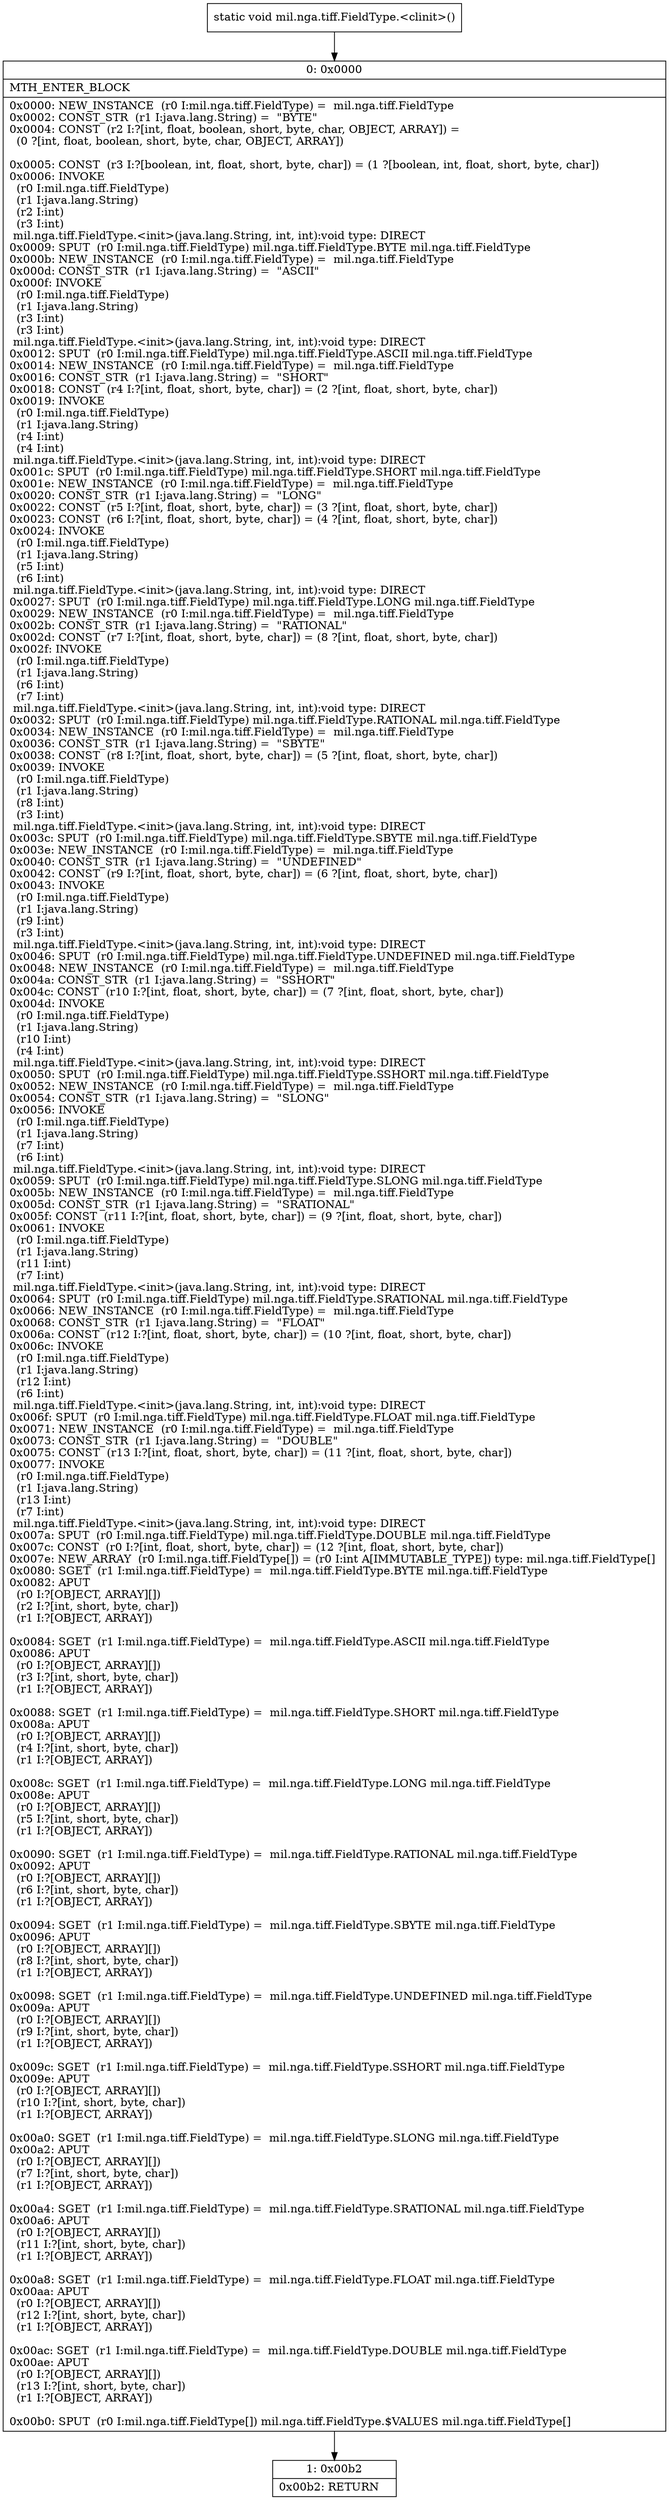 digraph "CFG formil.nga.tiff.FieldType.\<clinit\>()V" {
Node_0 [shape=record,label="{0\:\ 0x0000|MTH_ENTER_BLOCK\l|0x0000: NEW_INSTANCE  (r0 I:mil.nga.tiff.FieldType) =  mil.nga.tiff.FieldType \l0x0002: CONST_STR  (r1 I:java.lang.String) =  \"BYTE\" \l0x0004: CONST  (r2 I:?[int, float, boolean, short, byte, char, OBJECT, ARRAY]) = \l  (0 ?[int, float, boolean, short, byte, char, OBJECT, ARRAY])\l \l0x0005: CONST  (r3 I:?[boolean, int, float, short, byte, char]) = (1 ?[boolean, int, float, short, byte, char]) \l0x0006: INVOKE  \l  (r0 I:mil.nga.tiff.FieldType)\l  (r1 I:java.lang.String)\l  (r2 I:int)\l  (r3 I:int)\l mil.nga.tiff.FieldType.\<init\>(java.lang.String, int, int):void type: DIRECT \l0x0009: SPUT  (r0 I:mil.nga.tiff.FieldType) mil.nga.tiff.FieldType.BYTE mil.nga.tiff.FieldType \l0x000b: NEW_INSTANCE  (r0 I:mil.nga.tiff.FieldType) =  mil.nga.tiff.FieldType \l0x000d: CONST_STR  (r1 I:java.lang.String) =  \"ASCII\" \l0x000f: INVOKE  \l  (r0 I:mil.nga.tiff.FieldType)\l  (r1 I:java.lang.String)\l  (r3 I:int)\l  (r3 I:int)\l mil.nga.tiff.FieldType.\<init\>(java.lang.String, int, int):void type: DIRECT \l0x0012: SPUT  (r0 I:mil.nga.tiff.FieldType) mil.nga.tiff.FieldType.ASCII mil.nga.tiff.FieldType \l0x0014: NEW_INSTANCE  (r0 I:mil.nga.tiff.FieldType) =  mil.nga.tiff.FieldType \l0x0016: CONST_STR  (r1 I:java.lang.String) =  \"SHORT\" \l0x0018: CONST  (r4 I:?[int, float, short, byte, char]) = (2 ?[int, float, short, byte, char]) \l0x0019: INVOKE  \l  (r0 I:mil.nga.tiff.FieldType)\l  (r1 I:java.lang.String)\l  (r4 I:int)\l  (r4 I:int)\l mil.nga.tiff.FieldType.\<init\>(java.lang.String, int, int):void type: DIRECT \l0x001c: SPUT  (r0 I:mil.nga.tiff.FieldType) mil.nga.tiff.FieldType.SHORT mil.nga.tiff.FieldType \l0x001e: NEW_INSTANCE  (r0 I:mil.nga.tiff.FieldType) =  mil.nga.tiff.FieldType \l0x0020: CONST_STR  (r1 I:java.lang.String) =  \"LONG\" \l0x0022: CONST  (r5 I:?[int, float, short, byte, char]) = (3 ?[int, float, short, byte, char]) \l0x0023: CONST  (r6 I:?[int, float, short, byte, char]) = (4 ?[int, float, short, byte, char]) \l0x0024: INVOKE  \l  (r0 I:mil.nga.tiff.FieldType)\l  (r1 I:java.lang.String)\l  (r5 I:int)\l  (r6 I:int)\l mil.nga.tiff.FieldType.\<init\>(java.lang.String, int, int):void type: DIRECT \l0x0027: SPUT  (r0 I:mil.nga.tiff.FieldType) mil.nga.tiff.FieldType.LONG mil.nga.tiff.FieldType \l0x0029: NEW_INSTANCE  (r0 I:mil.nga.tiff.FieldType) =  mil.nga.tiff.FieldType \l0x002b: CONST_STR  (r1 I:java.lang.String) =  \"RATIONAL\" \l0x002d: CONST  (r7 I:?[int, float, short, byte, char]) = (8 ?[int, float, short, byte, char]) \l0x002f: INVOKE  \l  (r0 I:mil.nga.tiff.FieldType)\l  (r1 I:java.lang.String)\l  (r6 I:int)\l  (r7 I:int)\l mil.nga.tiff.FieldType.\<init\>(java.lang.String, int, int):void type: DIRECT \l0x0032: SPUT  (r0 I:mil.nga.tiff.FieldType) mil.nga.tiff.FieldType.RATIONAL mil.nga.tiff.FieldType \l0x0034: NEW_INSTANCE  (r0 I:mil.nga.tiff.FieldType) =  mil.nga.tiff.FieldType \l0x0036: CONST_STR  (r1 I:java.lang.String) =  \"SBYTE\" \l0x0038: CONST  (r8 I:?[int, float, short, byte, char]) = (5 ?[int, float, short, byte, char]) \l0x0039: INVOKE  \l  (r0 I:mil.nga.tiff.FieldType)\l  (r1 I:java.lang.String)\l  (r8 I:int)\l  (r3 I:int)\l mil.nga.tiff.FieldType.\<init\>(java.lang.String, int, int):void type: DIRECT \l0x003c: SPUT  (r0 I:mil.nga.tiff.FieldType) mil.nga.tiff.FieldType.SBYTE mil.nga.tiff.FieldType \l0x003e: NEW_INSTANCE  (r0 I:mil.nga.tiff.FieldType) =  mil.nga.tiff.FieldType \l0x0040: CONST_STR  (r1 I:java.lang.String) =  \"UNDEFINED\" \l0x0042: CONST  (r9 I:?[int, float, short, byte, char]) = (6 ?[int, float, short, byte, char]) \l0x0043: INVOKE  \l  (r0 I:mil.nga.tiff.FieldType)\l  (r1 I:java.lang.String)\l  (r9 I:int)\l  (r3 I:int)\l mil.nga.tiff.FieldType.\<init\>(java.lang.String, int, int):void type: DIRECT \l0x0046: SPUT  (r0 I:mil.nga.tiff.FieldType) mil.nga.tiff.FieldType.UNDEFINED mil.nga.tiff.FieldType \l0x0048: NEW_INSTANCE  (r0 I:mil.nga.tiff.FieldType) =  mil.nga.tiff.FieldType \l0x004a: CONST_STR  (r1 I:java.lang.String) =  \"SSHORT\" \l0x004c: CONST  (r10 I:?[int, float, short, byte, char]) = (7 ?[int, float, short, byte, char]) \l0x004d: INVOKE  \l  (r0 I:mil.nga.tiff.FieldType)\l  (r1 I:java.lang.String)\l  (r10 I:int)\l  (r4 I:int)\l mil.nga.tiff.FieldType.\<init\>(java.lang.String, int, int):void type: DIRECT \l0x0050: SPUT  (r0 I:mil.nga.tiff.FieldType) mil.nga.tiff.FieldType.SSHORT mil.nga.tiff.FieldType \l0x0052: NEW_INSTANCE  (r0 I:mil.nga.tiff.FieldType) =  mil.nga.tiff.FieldType \l0x0054: CONST_STR  (r1 I:java.lang.String) =  \"SLONG\" \l0x0056: INVOKE  \l  (r0 I:mil.nga.tiff.FieldType)\l  (r1 I:java.lang.String)\l  (r7 I:int)\l  (r6 I:int)\l mil.nga.tiff.FieldType.\<init\>(java.lang.String, int, int):void type: DIRECT \l0x0059: SPUT  (r0 I:mil.nga.tiff.FieldType) mil.nga.tiff.FieldType.SLONG mil.nga.tiff.FieldType \l0x005b: NEW_INSTANCE  (r0 I:mil.nga.tiff.FieldType) =  mil.nga.tiff.FieldType \l0x005d: CONST_STR  (r1 I:java.lang.String) =  \"SRATIONAL\" \l0x005f: CONST  (r11 I:?[int, float, short, byte, char]) = (9 ?[int, float, short, byte, char]) \l0x0061: INVOKE  \l  (r0 I:mil.nga.tiff.FieldType)\l  (r1 I:java.lang.String)\l  (r11 I:int)\l  (r7 I:int)\l mil.nga.tiff.FieldType.\<init\>(java.lang.String, int, int):void type: DIRECT \l0x0064: SPUT  (r0 I:mil.nga.tiff.FieldType) mil.nga.tiff.FieldType.SRATIONAL mil.nga.tiff.FieldType \l0x0066: NEW_INSTANCE  (r0 I:mil.nga.tiff.FieldType) =  mil.nga.tiff.FieldType \l0x0068: CONST_STR  (r1 I:java.lang.String) =  \"FLOAT\" \l0x006a: CONST  (r12 I:?[int, float, short, byte, char]) = (10 ?[int, float, short, byte, char]) \l0x006c: INVOKE  \l  (r0 I:mil.nga.tiff.FieldType)\l  (r1 I:java.lang.String)\l  (r12 I:int)\l  (r6 I:int)\l mil.nga.tiff.FieldType.\<init\>(java.lang.String, int, int):void type: DIRECT \l0x006f: SPUT  (r0 I:mil.nga.tiff.FieldType) mil.nga.tiff.FieldType.FLOAT mil.nga.tiff.FieldType \l0x0071: NEW_INSTANCE  (r0 I:mil.nga.tiff.FieldType) =  mil.nga.tiff.FieldType \l0x0073: CONST_STR  (r1 I:java.lang.String) =  \"DOUBLE\" \l0x0075: CONST  (r13 I:?[int, float, short, byte, char]) = (11 ?[int, float, short, byte, char]) \l0x0077: INVOKE  \l  (r0 I:mil.nga.tiff.FieldType)\l  (r1 I:java.lang.String)\l  (r13 I:int)\l  (r7 I:int)\l mil.nga.tiff.FieldType.\<init\>(java.lang.String, int, int):void type: DIRECT \l0x007a: SPUT  (r0 I:mil.nga.tiff.FieldType) mil.nga.tiff.FieldType.DOUBLE mil.nga.tiff.FieldType \l0x007c: CONST  (r0 I:?[int, float, short, byte, char]) = (12 ?[int, float, short, byte, char]) \l0x007e: NEW_ARRAY  (r0 I:mil.nga.tiff.FieldType[]) = (r0 I:int A[IMMUTABLE_TYPE]) type: mil.nga.tiff.FieldType[] \l0x0080: SGET  (r1 I:mil.nga.tiff.FieldType) =  mil.nga.tiff.FieldType.BYTE mil.nga.tiff.FieldType \l0x0082: APUT  \l  (r0 I:?[OBJECT, ARRAY][])\l  (r2 I:?[int, short, byte, char])\l  (r1 I:?[OBJECT, ARRAY])\l \l0x0084: SGET  (r1 I:mil.nga.tiff.FieldType) =  mil.nga.tiff.FieldType.ASCII mil.nga.tiff.FieldType \l0x0086: APUT  \l  (r0 I:?[OBJECT, ARRAY][])\l  (r3 I:?[int, short, byte, char])\l  (r1 I:?[OBJECT, ARRAY])\l \l0x0088: SGET  (r1 I:mil.nga.tiff.FieldType) =  mil.nga.tiff.FieldType.SHORT mil.nga.tiff.FieldType \l0x008a: APUT  \l  (r0 I:?[OBJECT, ARRAY][])\l  (r4 I:?[int, short, byte, char])\l  (r1 I:?[OBJECT, ARRAY])\l \l0x008c: SGET  (r1 I:mil.nga.tiff.FieldType) =  mil.nga.tiff.FieldType.LONG mil.nga.tiff.FieldType \l0x008e: APUT  \l  (r0 I:?[OBJECT, ARRAY][])\l  (r5 I:?[int, short, byte, char])\l  (r1 I:?[OBJECT, ARRAY])\l \l0x0090: SGET  (r1 I:mil.nga.tiff.FieldType) =  mil.nga.tiff.FieldType.RATIONAL mil.nga.tiff.FieldType \l0x0092: APUT  \l  (r0 I:?[OBJECT, ARRAY][])\l  (r6 I:?[int, short, byte, char])\l  (r1 I:?[OBJECT, ARRAY])\l \l0x0094: SGET  (r1 I:mil.nga.tiff.FieldType) =  mil.nga.tiff.FieldType.SBYTE mil.nga.tiff.FieldType \l0x0096: APUT  \l  (r0 I:?[OBJECT, ARRAY][])\l  (r8 I:?[int, short, byte, char])\l  (r1 I:?[OBJECT, ARRAY])\l \l0x0098: SGET  (r1 I:mil.nga.tiff.FieldType) =  mil.nga.tiff.FieldType.UNDEFINED mil.nga.tiff.FieldType \l0x009a: APUT  \l  (r0 I:?[OBJECT, ARRAY][])\l  (r9 I:?[int, short, byte, char])\l  (r1 I:?[OBJECT, ARRAY])\l \l0x009c: SGET  (r1 I:mil.nga.tiff.FieldType) =  mil.nga.tiff.FieldType.SSHORT mil.nga.tiff.FieldType \l0x009e: APUT  \l  (r0 I:?[OBJECT, ARRAY][])\l  (r10 I:?[int, short, byte, char])\l  (r1 I:?[OBJECT, ARRAY])\l \l0x00a0: SGET  (r1 I:mil.nga.tiff.FieldType) =  mil.nga.tiff.FieldType.SLONG mil.nga.tiff.FieldType \l0x00a2: APUT  \l  (r0 I:?[OBJECT, ARRAY][])\l  (r7 I:?[int, short, byte, char])\l  (r1 I:?[OBJECT, ARRAY])\l \l0x00a4: SGET  (r1 I:mil.nga.tiff.FieldType) =  mil.nga.tiff.FieldType.SRATIONAL mil.nga.tiff.FieldType \l0x00a6: APUT  \l  (r0 I:?[OBJECT, ARRAY][])\l  (r11 I:?[int, short, byte, char])\l  (r1 I:?[OBJECT, ARRAY])\l \l0x00a8: SGET  (r1 I:mil.nga.tiff.FieldType) =  mil.nga.tiff.FieldType.FLOAT mil.nga.tiff.FieldType \l0x00aa: APUT  \l  (r0 I:?[OBJECT, ARRAY][])\l  (r12 I:?[int, short, byte, char])\l  (r1 I:?[OBJECT, ARRAY])\l \l0x00ac: SGET  (r1 I:mil.nga.tiff.FieldType) =  mil.nga.tiff.FieldType.DOUBLE mil.nga.tiff.FieldType \l0x00ae: APUT  \l  (r0 I:?[OBJECT, ARRAY][])\l  (r13 I:?[int, short, byte, char])\l  (r1 I:?[OBJECT, ARRAY])\l \l0x00b0: SPUT  (r0 I:mil.nga.tiff.FieldType[]) mil.nga.tiff.FieldType.$VALUES mil.nga.tiff.FieldType[] \l}"];
Node_1 [shape=record,label="{1\:\ 0x00b2|0x00b2: RETURN   \l}"];
MethodNode[shape=record,label="{static void mil.nga.tiff.FieldType.\<clinit\>() }"];
MethodNode -> Node_0;
Node_0 -> Node_1;
}

